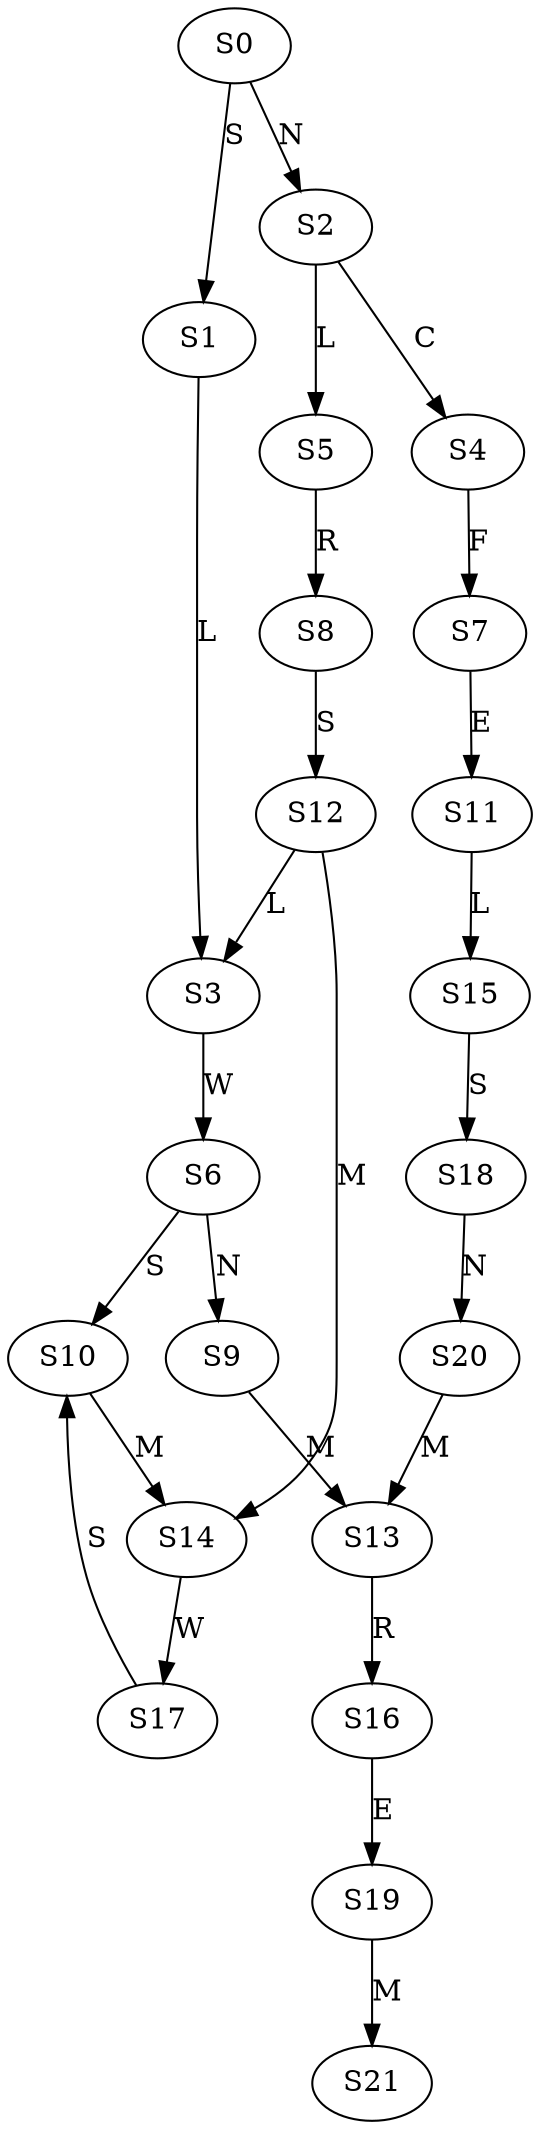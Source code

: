 strict digraph  {
	S0 -> S1 [ label = S ];
	S0 -> S2 [ label = N ];
	S1 -> S3 [ label = L ];
	S2 -> S4 [ label = C ];
	S2 -> S5 [ label = L ];
	S3 -> S6 [ label = W ];
	S4 -> S7 [ label = F ];
	S5 -> S8 [ label = R ];
	S6 -> S9 [ label = N ];
	S6 -> S10 [ label = S ];
	S7 -> S11 [ label = E ];
	S8 -> S12 [ label = S ];
	S9 -> S13 [ label = M ];
	S10 -> S14 [ label = M ];
	S11 -> S15 [ label = L ];
	S12 -> S14 [ label = M ];
	S12 -> S3 [ label = L ];
	S13 -> S16 [ label = R ];
	S14 -> S17 [ label = W ];
	S15 -> S18 [ label = S ];
	S16 -> S19 [ label = E ];
	S17 -> S10 [ label = S ];
	S18 -> S20 [ label = N ];
	S19 -> S21 [ label = M ];
	S20 -> S13 [ label = M ];
}
